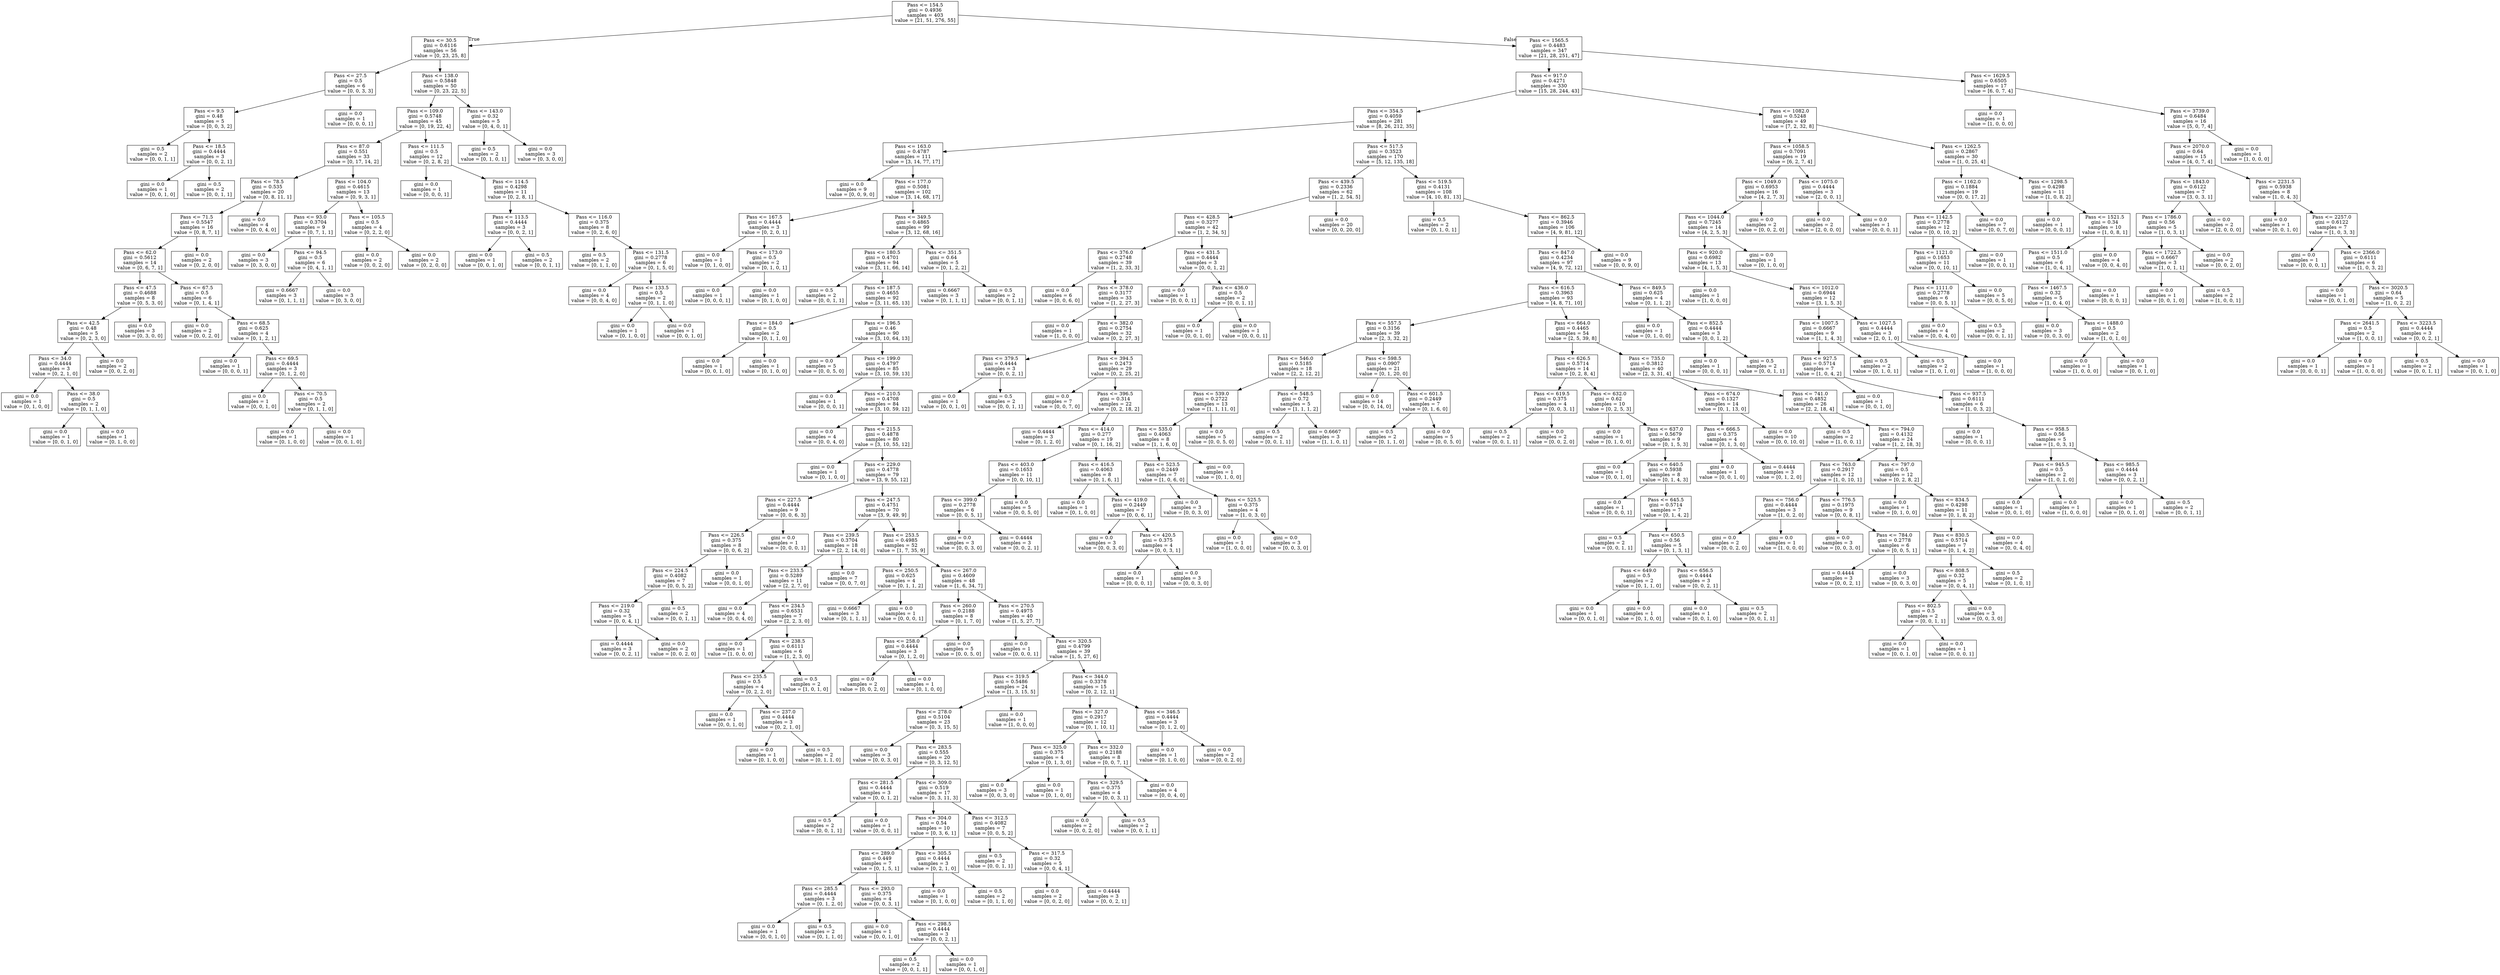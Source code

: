 digraph Tree {
node [shape=box] ;
0 [label="Pass <= 154.5\ngini = 0.4936\nsamples = 403\nvalue = [21, 51, 276, 55]"] ;
1 [label="Pass <= 30.5\ngini = 0.6116\nsamples = 56\nvalue = [0, 23, 25, 8]"] ;
0 -> 1 [labeldistance=2.5, labelangle=45, headlabel="True"] ;
2 [label="Pass <= 27.5\ngini = 0.5\nsamples = 6\nvalue = [0, 0, 3, 3]"] ;
1 -> 2 ;
3 [label="Pass <= 9.5\ngini = 0.48\nsamples = 5\nvalue = [0, 0, 3, 2]"] ;
2 -> 3 ;
4 [label="gini = 0.5\nsamples = 2\nvalue = [0, 0, 1, 1]"] ;
3 -> 4 ;
5 [label="Pass <= 18.5\ngini = 0.4444\nsamples = 3\nvalue = [0, 0, 2, 1]"] ;
3 -> 5 ;
6 [label="gini = 0.0\nsamples = 1\nvalue = [0, 0, 1, 0]"] ;
5 -> 6 ;
7 [label="gini = 0.5\nsamples = 2\nvalue = [0, 0, 1, 1]"] ;
5 -> 7 ;
8 [label="gini = 0.0\nsamples = 1\nvalue = [0, 0, 0, 1]"] ;
2 -> 8 ;
9 [label="Pass <= 138.0\ngini = 0.5848\nsamples = 50\nvalue = [0, 23, 22, 5]"] ;
1 -> 9 ;
10 [label="Pass <= 109.0\ngini = 0.5748\nsamples = 45\nvalue = [0, 19, 22, 4]"] ;
9 -> 10 ;
11 [label="Pass <= 87.0\ngini = 0.551\nsamples = 33\nvalue = [0, 17, 14, 2]"] ;
10 -> 11 ;
12 [label="Pass <= 78.5\ngini = 0.535\nsamples = 20\nvalue = [0, 8, 11, 1]"] ;
11 -> 12 ;
13 [label="Pass <= 71.5\ngini = 0.5547\nsamples = 16\nvalue = [0, 8, 7, 1]"] ;
12 -> 13 ;
14 [label="Pass <= 62.0\ngini = 0.5612\nsamples = 14\nvalue = [0, 6, 7, 1]"] ;
13 -> 14 ;
15 [label="Pass <= 47.5\ngini = 0.4688\nsamples = 8\nvalue = [0, 5, 3, 0]"] ;
14 -> 15 ;
16 [label="Pass <= 42.5\ngini = 0.48\nsamples = 5\nvalue = [0, 2, 3, 0]"] ;
15 -> 16 ;
17 [label="Pass <= 34.0\ngini = 0.4444\nsamples = 3\nvalue = [0, 2, 1, 0]"] ;
16 -> 17 ;
18 [label="gini = 0.0\nsamples = 1\nvalue = [0, 1, 0, 0]"] ;
17 -> 18 ;
19 [label="Pass <= 38.0\ngini = 0.5\nsamples = 2\nvalue = [0, 1, 1, 0]"] ;
17 -> 19 ;
20 [label="gini = 0.0\nsamples = 1\nvalue = [0, 0, 1, 0]"] ;
19 -> 20 ;
21 [label="gini = 0.0\nsamples = 1\nvalue = [0, 1, 0, 0]"] ;
19 -> 21 ;
22 [label="gini = 0.0\nsamples = 2\nvalue = [0, 0, 2, 0]"] ;
16 -> 22 ;
23 [label="gini = 0.0\nsamples = 3\nvalue = [0, 3, 0, 0]"] ;
15 -> 23 ;
24 [label="Pass <= 67.5\ngini = 0.5\nsamples = 6\nvalue = [0, 1, 4, 1]"] ;
14 -> 24 ;
25 [label="gini = 0.0\nsamples = 2\nvalue = [0, 0, 2, 0]"] ;
24 -> 25 ;
26 [label="Pass <= 68.5\ngini = 0.625\nsamples = 4\nvalue = [0, 1, 2, 1]"] ;
24 -> 26 ;
27 [label="gini = 0.0\nsamples = 1\nvalue = [0, 0, 0, 1]"] ;
26 -> 27 ;
28 [label="Pass <= 69.5\ngini = 0.4444\nsamples = 3\nvalue = [0, 1, 2, 0]"] ;
26 -> 28 ;
29 [label="gini = 0.0\nsamples = 1\nvalue = [0, 0, 1, 0]"] ;
28 -> 29 ;
30 [label="Pass <= 70.5\ngini = 0.5\nsamples = 2\nvalue = [0, 1, 1, 0]"] ;
28 -> 30 ;
31 [label="gini = 0.0\nsamples = 1\nvalue = [0, 1, 0, 0]"] ;
30 -> 31 ;
32 [label="gini = 0.0\nsamples = 1\nvalue = [0, 0, 1, 0]"] ;
30 -> 32 ;
33 [label="gini = 0.0\nsamples = 2\nvalue = [0, 2, 0, 0]"] ;
13 -> 33 ;
34 [label="gini = 0.0\nsamples = 4\nvalue = [0, 0, 4, 0]"] ;
12 -> 34 ;
35 [label="Pass <= 104.0\ngini = 0.4615\nsamples = 13\nvalue = [0, 9, 3, 1]"] ;
11 -> 35 ;
36 [label="Pass <= 93.0\ngini = 0.3704\nsamples = 9\nvalue = [0, 7, 1, 1]"] ;
35 -> 36 ;
37 [label="gini = 0.0\nsamples = 3\nvalue = [0, 3, 0, 0]"] ;
36 -> 37 ;
38 [label="Pass <= 94.5\ngini = 0.5\nsamples = 6\nvalue = [0, 4, 1, 1]"] ;
36 -> 38 ;
39 [label="gini = 0.6667\nsamples = 3\nvalue = [0, 1, 1, 1]"] ;
38 -> 39 ;
40 [label="gini = 0.0\nsamples = 3\nvalue = [0, 3, 0, 0]"] ;
38 -> 40 ;
41 [label="Pass <= 105.5\ngini = 0.5\nsamples = 4\nvalue = [0, 2, 2, 0]"] ;
35 -> 41 ;
42 [label="gini = 0.0\nsamples = 2\nvalue = [0, 0, 2, 0]"] ;
41 -> 42 ;
43 [label="gini = 0.0\nsamples = 2\nvalue = [0, 2, 0, 0]"] ;
41 -> 43 ;
44 [label="Pass <= 111.5\ngini = 0.5\nsamples = 12\nvalue = [0, 2, 8, 2]"] ;
10 -> 44 ;
45 [label="gini = 0.0\nsamples = 1\nvalue = [0, 0, 0, 1]"] ;
44 -> 45 ;
46 [label="Pass <= 114.5\ngini = 0.4298\nsamples = 11\nvalue = [0, 2, 8, 1]"] ;
44 -> 46 ;
47 [label="Pass <= 113.5\ngini = 0.4444\nsamples = 3\nvalue = [0, 0, 2, 1]"] ;
46 -> 47 ;
48 [label="gini = 0.0\nsamples = 1\nvalue = [0, 0, 1, 0]"] ;
47 -> 48 ;
49 [label="gini = 0.5\nsamples = 2\nvalue = [0, 0, 1, 1]"] ;
47 -> 49 ;
50 [label="Pass <= 116.0\ngini = 0.375\nsamples = 8\nvalue = [0, 2, 6, 0]"] ;
46 -> 50 ;
51 [label="gini = 0.5\nsamples = 2\nvalue = [0, 1, 1, 0]"] ;
50 -> 51 ;
52 [label="Pass <= 131.5\ngini = 0.2778\nsamples = 6\nvalue = [0, 1, 5, 0]"] ;
50 -> 52 ;
53 [label="gini = 0.0\nsamples = 4\nvalue = [0, 0, 4, 0]"] ;
52 -> 53 ;
54 [label="Pass <= 133.5\ngini = 0.5\nsamples = 2\nvalue = [0, 1, 1, 0]"] ;
52 -> 54 ;
55 [label="gini = 0.0\nsamples = 1\nvalue = [0, 1, 0, 0]"] ;
54 -> 55 ;
56 [label="gini = 0.0\nsamples = 1\nvalue = [0, 0, 1, 0]"] ;
54 -> 56 ;
57 [label="Pass <= 143.0\ngini = 0.32\nsamples = 5\nvalue = [0, 4, 0, 1]"] ;
9 -> 57 ;
58 [label="gini = 0.5\nsamples = 2\nvalue = [0, 1, 0, 1]"] ;
57 -> 58 ;
59 [label="gini = 0.0\nsamples = 3\nvalue = [0, 3, 0, 0]"] ;
57 -> 59 ;
60 [label="Pass <= 1565.5\ngini = 0.4483\nsamples = 347\nvalue = [21, 28, 251, 47]"] ;
0 -> 60 [labeldistance=2.5, labelangle=-45, headlabel="False"] ;
61 [label="Pass <= 917.0\ngini = 0.4271\nsamples = 330\nvalue = [15, 28, 244, 43]"] ;
60 -> 61 ;
62 [label="Pass <= 354.5\ngini = 0.4059\nsamples = 281\nvalue = [8, 26, 212, 35]"] ;
61 -> 62 ;
63 [label="Pass <= 163.0\ngini = 0.4787\nsamples = 111\nvalue = [3, 14, 77, 17]"] ;
62 -> 63 ;
64 [label="gini = 0.0\nsamples = 9\nvalue = [0, 0, 9, 0]"] ;
63 -> 64 ;
65 [label="Pass <= 177.0\ngini = 0.5081\nsamples = 102\nvalue = [3, 14, 68, 17]"] ;
63 -> 65 ;
66 [label="Pass <= 167.5\ngini = 0.4444\nsamples = 3\nvalue = [0, 2, 0, 1]"] ;
65 -> 66 ;
67 [label="gini = 0.0\nsamples = 1\nvalue = [0, 1, 0, 0]"] ;
66 -> 67 ;
68 [label="Pass <= 173.0\ngini = 0.5\nsamples = 2\nvalue = [0, 1, 0, 1]"] ;
66 -> 68 ;
69 [label="gini = 0.0\nsamples = 1\nvalue = [0, 0, 0, 1]"] ;
68 -> 69 ;
70 [label="gini = 0.0\nsamples = 1\nvalue = [0, 1, 0, 0]"] ;
68 -> 70 ;
71 [label="Pass <= 349.5\ngini = 0.4865\nsamples = 99\nvalue = [3, 12, 68, 16]"] ;
65 -> 71 ;
72 [label="Pass <= 180.5\ngini = 0.4701\nsamples = 94\nvalue = [3, 11, 66, 14]"] ;
71 -> 72 ;
73 [label="gini = 0.5\nsamples = 2\nvalue = [0, 0, 1, 1]"] ;
72 -> 73 ;
74 [label="Pass <= 187.5\ngini = 0.4655\nsamples = 92\nvalue = [3, 11, 65, 13]"] ;
72 -> 74 ;
75 [label="Pass <= 184.0\ngini = 0.5\nsamples = 2\nvalue = [0, 1, 1, 0]"] ;
74 -> 75 ;
76 [label="gini = 0.0\nsamples = 1\nvalue = [0, 0, 1, 0]"] ;
75 -> 76 ;
77 [label="gini = 0.0\nsamples = 1\nvalue = [0, 1, 0, 0]"] ;
75 -> 77 ;
78 [label="Pass <= 196.5\ngini = 0.46\nsamples = 90\nvalue = [3, 10, 64, 13]"] ;
74 -> 78 ;
79 [label="gini = 0.0\nsamples = 5\nvalue = [0, 0, 5, 0]"] ;
78 -> 79 ;
80 [label="Pass <= 199.0\ngini = 0.4797\nsamples = 85\nvalue = [3, 10, 59, 13]"] ;
78 -> 80 ;
81 [label="gini = 0.0\nsamples = 1\nvalue = [0, 0, 0, 1]"] ;
80 -> 81 ;
82 [label="Pass <= 210.5\ngini = 0.4708\nsamples = 84\nvalue = [3, 10, 59, 12]"] ;
80 -> 82 ;
83 [label="gini = 0.0\nsamples = 4\nvalue = [0, 0, 4, 0]"] ;
82 -> 83 ;
84 [label="Pass <= 215.5\ngini = 0.4878\nsamples = 80\nvalue = [3, 10, 55, 12]"] ;
82 -> 84 ;
85 [label="gini = 0.0\nsamples = 1\nvalue = [0, 1, 0, 0]"] ;
84 -> 85 ;
86 [label="Pass <= 229.0\ngini = 0.4778\nsamples = 79\nvalue = [3, 9, 55, 12]"] ;
84 -> 86 ;
87 [label="Pass <= 227.5\ngini = 0.4444\nsamples = 9\nvalue = [0, 0, 6, 3]"] ;
86 -> 87 ;
88 [label="Pass <= 226.5\ngini = 0.375\nsamples = 8\nvalue = [0, 0, 6, 2]"] ;
87 -> 88 ;
89 [label="Pass <= 224.5\ngini = 0.4082\nsamples = 7\nvalue = [0, 0, 5, 2]"] ;
88 -> 89 ;
90 [label="Pass <= 219.0\ngini = 0.32\nsamples = 5\nvalue = [0, 0, 4, 1]"] ;
89 -> 90 ;
91 [label="gini = 0.4444\nsamples = 3\nvalue = [0, 0, 2, 1]"] ;
90 -> 91 ;
92 [label="gini = 0.0\nsamples = 2\nvalue = [0, 0, 2, 0]"] ;
90 -> 92 ;
93 [label="gini = 0.5\nsamples = 2\nvalue = [0, 0, 1, 1]"] ;
89 -> 93 ;
94 [label="gini = 0.0\nsamples = 1\nvalue = [0, 0, 1, 0]"] ;
88 -> 94 ;
95 [label="gini = 0.0\nsamples = 1\nvalue = [0, 0, 0, 1]"] ;
87 -> 95 ;
96 [label="Pass <= 247.5\ngini = 0.4751\nsamples = 70\nvalue = [3, 9, 49, 9]"] ;
86 -> 96 ;
97 [label="Pass <= 239.5\ngini = 0.3704\nsamples = 18\nvalue = [2, 2, 14, 0]"] ;
96 -> 97 ;
98 [label="Pass <= 233.5\ngini = 0.5289\nsamples = 11\nvalue = [2, 2, 7, 0]"] ;
97 -> 98 ;
99 [label="gini = 0.0\nsamples = 4\nvalue = [0, 0, 4, 0]"] ;
98 -> 99 ;
100 [label="Pass <= 234.5\ngini = 0.6531\nsamples = 7\nvalue = [2, 2, 3, 0]"] ;
98 -> 100 ;
101 [label="gini = 0.0\nsamples = 1\nvalue = [1, 0, 0, 0]"] ;
100 -> 101 ;
102 [label="Pass <= 238.5\ngini = 0.6111\nsamples = 6\nvalue = [1, 2, 3, 0]"] ;
100 -> 102 ;
103 [label="Pass <= 235.5\ngini = 0.5\nsamples = 4\nvalue = [0, 2, 2, 0]"] ;
102 -> 103 ;
104 [label="gini = 0.0\nsamples = 1\nvalue = [0, 0, 1, 0]"] ;
103 -> 104 ;
105 [label="Pass <= 237.0\ngini = 0.4444\nsamples = 3\nvalue = [0, 2, 1, 0]"] ;
103 -> 105 ;
106 [label="gini = 0.0\nsamples = 1\nvalue = [0, 1, 0, 0]"] ;
105 -> 106 ;
107 [label="gini = 0.5\nsamples = 2\nvalue = [0, 1, 1, 0]"] ;
105 -> 107 ;
108 [label="gini = 0.5\nsamples = 2\nvalue = [1, 0, 1, 0]"] ;
102 -> 108 ;
109 [label="gini = 0.0\nsamples = 7\nvalue = [0, 0, 7, 0]"] ;
97 -> 109 ;
110 [label="Pass <= 253.5\ngini = 0.4985\nsamples = 52\nvalue = [1, 7, 35, 9]"] ;
96 -> 110 ;
111 [label="Pass <= 250.5\ngini = 0.625\nsamples = 4\nvalue = [0, 1, 1, 2]"] ;
110 -> 111 ;
112 [label="gini = 0.6667\nsamples = 3\nvalue = [0, 1, 1, 1]"] ;
111 -> 112 ;
113 [label="gini = 0.0\nsamples = 1\nvalue = [0, 0, 0, 1]"] ;
111 -> 113 ;
114 [label="Pass <= 267.0\ngini = 0.4609\nsamples = 48\nvalue = [1, 6, 34, 7]"] ;
110 -> 114 ;
115 [label="Pass <= 260.0\ngini = 0.2188\nsamples = 8\nvalue = [0, 1, 7, 0]"] ;
114 -> 115 ;
116 [label="Pass <= 258.0\ngini = 0.4444\nsamples = 3\nvalue = [0, 1, 2, 0]"] ;
115 -> 116 ;
117 [label="gini = 0.0\nsamples = 2\nvalue = [0, 0, 2, 0]"] ;
116 -> 117 ;
118 [label="gini = 0.0\nsamples = 1\nvalue = [0, 1, 0, 0]"] ;
116 -> 118 ;
119 [label="gini = 0.0\nsamples = 5\nvalue = [0, 0, 5, 0]"] ;
115 -> 119 ;
120 [label="Pass <= 270.5\ngini = 0.4975\nsamples = 40\nvalue = [1, 5, 27, 7]"] ;
114 -> 120 ;
121 [label="gini = 0.0\nsamples = 1\nvalue = [0, 0, 0, 1]"] ;
120 -> 121 ;
122 [label="Pass <= 320.5\ngini = 0.4799\nsamples = 39\nvalue = [1, 5, 27, 6]"] ;
120 -> 122 ;
123 [label="Pass <= 319.5\ngini = 0.5486\nsamples = 24\nvalue = [1, 3, 15, 5]"] ;
122 -> 123 ;
124 [label="Pass <= 278.0\ngini = 0.5104\nsamples = 23\nvalue = [0, 3, 15, 5]"] ;
123 -> 124 ;
125 [label="gini = 0.0\nsamples = 3\nvalue = [0, 0, 3, 0]"] ;
124 -> 125 ;
126 [label="Pass <= 283.5\ngini = 0.555\nsamples = 20\nvalue = [0, 3, 12, 5]"] ;
124 -> 126 ;
127 [label="Pass <= 281.5\ngini = 0.4444\nsamples = 3\nvalue = [0, 0, 1, 2]"] ;
126 -> 127 ;
128 [label="gini = 0.5\nsamples = 2\nvalue = [0, 0, 1, 1]"] ;
127 -> 128 ;
129 [label="gini = 0.0\nsamples = 1\nvalue = [0, 0, 0, 1]"] ;
127 -> 129 ;
130 [label="Pass <= 309.0\ngini = 0.519\nsamples = 17\nvalue = [0, 3, 11, 3]"] ;
126 -> 130 ;
131 [label="Pass <= 304.0\ngini = 0.54\nsamples = 10\nvalue = [0, 3, 6, 1]"] ;
130 -> 131 ;
132 [label="Pass <= 289.0\ngini = 0.449\nsamples = 7\nvalue = [0, 1, 5, 1]"] ;
131 -> 132 ;
133 [label="Pass <= 285.5\ngini = 0.4444\nsamples = 3\nvalue = [0, 1, 2, 0]"] ;
132 -> 133 ;
134 [label="gini = 0.0\nsamples = 1\nvalue = [0, 0, 1, 0]"] ;
133 -> 134 ;
135 [label="gini = 0.5\nsamples = 2\nvalue = [0, 1, 1, 0]"] ;
133 -> 135 ;
136 [label="Pass <= 293.0\ngini = 0.375\nsamples = 4\nvalue = [0, 0, 3, 1]"] ;
132 -> 136 ;
137 [label="gini = 0.0\nsamples = 1\nvalue = [0, 0, 1, 0]"] ;
136 -> 137 ;
138 [label="Pass <= 298.5\ngini = 0.4444\nsamples = 3\nvalue = [0, 0, 2, 1]"] ;
136 -> 138 ;
139 [label="gini = 0.5\nsamples = 2\nvalue = [0, 0, 1, 1]"] ;
138 -> 139 ;
140 [label="gini = 0.0\nsamples = 1\nvalue = [0, 0, 1, 0]"] ;
138 -> 140 ;
141 [label="Pass <= 305.5\ngini = 0.4444\nsamples = 3\nvalue = [0, 2, 1, 0]"] ;
131 -> 141 ;
142 [label="gini = 0.0\nsamples = 1\nvalue = [0, 1, 0, 0]"] ;
141 -> 142 ;
143 [label="gini = 0.5\nsamples = 2\nvalue = [0, 1, 1, 0]"] ;
141 -> 143 ;
144 [label="Pass <= 312.5\ngini = 0.4082\nsamples = 7\nvalue = [0, 0, 5, 2]"] ;
130 -> 144 ;
145 [label="gini = 0.5\nsamples = 2\nvalue = [0, 0, 1, 1]"] ;
144 -> 145 ;
146 [label="Pass <= 317.5\ngini = 0.32\nsamples = 5\nvalue = [0, 0, 4, 1]"] ;
144 -> 146 ;
147 [label="gini = 0.0\nsamples = 2\nvalue = [0, 0, 2, 0]"] ;
146 -> 147 ;
148 [label="gini = 0.4444\nsamples = 3\nvalue = [0, 0, 2, 1]"] ;
146 -> 148 ;
149 [label="gini = 0.0\nsamples = 1\nvalue = [1, 0, 0, 0]"] ;
123 -> 149 ;
150 [label="Pass <= 344.0\ngini = 0.3378\nsamples = 15\nvalue = [0, 2, 12, 1]"] ;
122 -> 150 ;
151 [label="Pass <= 327.0\ngini = 0.2917\nsamples = 12\nvalue = [0, 1, 10, 1]"] ;
150 -> 151 ;
152 [label="Pass <= 325.0\ngini = 0.375\nsamples = 4\nvalue = [0, 1, 3, 0]"] ;
151 -> 152 ;
153 [label="gini = 0.0\nsamples = 3\nvalue = [0, 0, 3, 0]"] ;
152 -> 153 ;
154 [label="gini = 0.0\nsamples = 1\nvalue = [0, 1, 0, 0]"] ;
152 -> 154 ;
155 [label="Pass <= 332.0\ngini = 0.2188\nsamples = 8\nvalue = [0, 0, 7, 1]"] ;
151 -> 155 ;
156 [label="Pass <= 329.5\ngini = 0.375\nsamples = 4\nvalue = [0, 0, 3, 1]"] ;
155 -> 156 ;
157 [label="gini = 0.0\nsamples = 2\nvalue = [0, 0, 2, 0]"] ;
156 -> 157 ;
158 [label="gini = 0.5\nsamples = 2\nvalue = [0, 0, 1, 1]"] ;
156 -> 158 ;
159 [label="gini = 0.0\nsamples = 4\nvalue = [0, 0, 4, 0]"] ;
155 -> 159 ;
160 [label="Pass <= 346.5\ngini = 0.4444\nsamples = 3\nvalue = [0, 1, 2, 0]"] ;
150 -> 160 ;
161 [label="gini = 0.0\nsamples = 1\nvalue = [0, 1, 0, 0]"] ;
160 -> 161 ;
162 [label="gini = 0.0\nsamples = 2\nvalue = [0, 0, 2, 0]"] ;
160 -> 162 ;
163 [label="Pass <= 351.5\ngini = 0.64\nsamples = 5\nvalue = [0, 1, 2, 2]"] ;
71 -> 163 ;
164 [label="gini = 0.6667\nsamples = 3\nvalue = [0, 1, 1, 1]"] ;
163 -> 164 ;
165 [label="gini = 0.5\nsamples = 2\nvalue = [0, 0, 1, 1]"] ;
163 -> 165 ;
166 [label="Pass <= 517.5\ngini = 0.3523\nsamples = 170\nvalue = [5, 12, 135, 18]"] ;
62 -> 166 ;
167 [label="Pass <= 439.5\ngini = 0.2336\nsamples = 62\nvalue = [1, 2, 54, 5]"] ;
166 -> 167 ;
168 [label="Pass <= 428.5\ngini = 0.3277\nsamples = 42\nvalue = [1, 2, 34, 5]"] ;
167 -> 168 ;
169 [label="Pass <= 376.0\ngini = 0.2748\nsamples = 39\nvalue = [1, 2, 33, 3]"] ;
168 -> 169 ;
170 [label="gini = 0.0\nsamples = 6\nvalue = [0, 0, 6, 0]"] ;
169 -> 170 ;
171 [label="Pass <= 378.0\ngini = 0.3177\nsamples = 33\nvalue = [1, 2, 27, 3]"] ;
169 -> 171 ;
172 [label="gini = 0.0\nsamples = 1\nvalue = [1, 0, 0, 0]"] ;
171 -> 172 ;
173 [label="Pass <= 382.0\ngini = 0.2754\nsamples = 32\nvalue = [0, 2, 27, 3]"] ;
171 -> 173 ;
174 [label="Pass <= 379.5\ngini = 0.4444\nsamples = 3\nvalue = [0, 0, 2, 1]"] ;
173 -> 174 ;
175 [label="gini = 0.0\nsamples = 1\nvalue = [0, 0, 1, 0]"] ;
174 -> 175 ;
176 [label="gini = 0.5\nsamples = 2\nvalue = [0, 0, 1, 1]"] ;
174 -> 176 ;
177 [label="Pass <= 394.5\ngini = 0.2473\nsamples = 29\nvalue = [0, 2, 25, 2]"] ;
173 -> 177 ;
178 [label="gini = 0.0\nsamples = 7\nvalue = [0, 0, 7, 0]"] ;
177 -> 178 ;
179 [label="Pass <= 396.5\ngini = 0.314\nsamples = 22\nvalue = [0, 2, 18, 2]"] ;
177 -> 179 ;
180 [label="gini = 0.4444\nsamples = 3\nvalue = [0, 1, 2, 0]"] ;
179 -> 180 ;
181 [label="Pass <= 414.0\ngini = 0.277\nsamples = 19\nvalue = [0, 1, 16, 2]"] ;
179 -> 181 ;
182 [label="Pass <= 403.0\ngini = 0.1653\nsamples = 11\nvalue = [0, 0, 10, 1]"] ;
181 -> 182 ;
183 [label="Pass <= 399.0\ngini = 0.2778\nsamples = 6\nvalue = [0, 0, 5, 1]"] ;
182 -> 183 ;
184 [label="gini = 0.0\nsamples = 3\nvalue = [0, 0, 3, 0]"] ;
183 -> 184 ;
185 [label="gini = 0.4444\nsamples = 3\nvalue = [0, 0, 2, 1]"] ;
183 -> 185 ;
186 [label="gini = 0.0\nsamples = 5\nvalue = [0, 0, 5, 0]"] ;
182 -> 186 ;
187 [label="Pass <= 416.5\ngini = 0.4063\nsamples = 8\nvalue = [0, 1, 6, 1]"] ;
181 -> 187 ;
188 [label="gini = 0.0\nsamples = 1\nvalue = [0, 1, 0, 0]"] ;
187 -> 188 ;
189 [label="Pass <= 419.0\ngini = 0.2449\nsamples = 7\nvalue = [0, 0, 6, 1]"] ;
187 -> 189 ;
190 [label="gini = 0.0\nsamples = 3\nvalue = [0, 0, 3, 0]"] ;
189 -> 190 ;
191 [label="Pass <= 420.5\ngini = 0.375\nsamples = 4\nvalue = [0, 0, 3, 1]"] ;
189 -> 191 ;
192 [label="gini = 0.0\nsamples = 1\nvalue = [0, 0, 0, 1]"] ;
191 -> 192 ;
193 [label="gini = 0.0\nsamples = 3\nvalue = [0, 0, 3, 0]"] ;
191 -> 193 ;
194 [label="Pass <= 431.5\ngini = 0.4444\nsamples = 3\nvalue = [0, 0, 1, 2]"] ;
168 -> 194 ;
195 [label="gini = 0.0\nsamples = 1\nvalue = [0, 0, 0, 1]"] ;
194 -> 195 ;
196 [label="Pass <= 436.0\ngini = 0.5\nsamples = 2\nvalue = [0, 0, 1, 1]"] ;
194 -> 196 ;
197 [label="gini = 0.0\nsamples = 1\nvalue = [0, 0, 1, 0]"] ;
196 -> 197 ;
198 [label="gini = 0.0\nsamples = 1\nvalue = [0, 0, 0, 1]"] ;
196 -> 198 ;
199 [label="gini = 0.0\nsamples = 20\nvalue = [0, 0, 20, 0]"] ;
167 -> 199 ;
200 [label="Pass <= 519.5\ngini = 0.4131\nsamples = 108\nvalue = [4, 10, 81, 13]"] ;
166 -> 200 ;
201 [label="gini = 0.5\nsamples = 2\nvalue = [0, 1, 0, 1]"] ;
200 -> 201 ;
202 [label="Pass <= 862.5\ngini = 0.3946\nsamples = 106\nvalue = [4, 9, 81, 12]"] ;
200 -> 202 ;
203 [label="Pass <= 847.0\ngini = 0.4234\nsamples = 97\nvalue = [4, 9, 72, 12]"] ;
202 -> 203 ;
204 [label="Pass <= 616.5\ngini = 0.3963\nsamples = 93\nvalue = [4, 8, 71, 10]"] ;
203 -> 204 ;
205 [label="Pass <= 557.5\ngini = 0.3156\nsamples = 39\nvalue = [2, 3, 32, 2]"] ;
204 -> 205 ;
206 [label="Pass <= 546.0\ngini = 0.5185\nsamples = 18\nvalue = [2, 2, 12, 2]"] ;
205 -> 206 ;
207 [label="Pass <= 539.0\ngini = 0.2722\nsamples = 13\nvalue = [1, 1, 11, 0]"] ;
206 -> 207 ;
208 [label="Pass <= 535.0\ngini = 0.4063\nsamples = 8\nvalue = [1, 1, 6, 0]"] ;
207 -> 208 ;
209 [label="Pass <= 523.5\ngini = 0.2449\nsamples = 7\nvalue = [1, 0, 6, 0]"] ;
208 -> 209 ;
210 [label="gini = 0.0\nsamples = 3\nvalue = [0, 0, 3, 0]"] ;
209 -> 210 ;
211 [label="Pass <= 525.5\ngini = 0.375\nsamples = 4\nvalue = [1, 0, 3, 0]"] ;
209 -> 211 ;
212 [label="gini = 0.0\nsamples = 1\nvalue = [1, 0, 0, 0]"] ;
211 -> 212 ;
213 [label="gini = 0.0\nsamples = 3\nvalue = [0, 0, 3, 0]"] ;
211 -> 213 ;
214 [label="gini = 0.0\nsamples = 1\nvalue = [0, 1, 0, 0]"] ;
208 -> 214 ;
215 [label="gini = 0.0\nsamples = 5\nvalue = [0, 0, 5, 0]"] ;
207 -> 215 ;
216 [label="Pass <= 548.5\ngini = 0.72\nsamples = 5\nvalue = [1, 1, 1, 2]"] ;
206 -> 216 ;
217 [label="gini = 0.5\nsamples = 2\nvalue = [0, 0, 1, 1]"] ;
216 -> 217 ;
218 [label="gini = 0.6667\nsamples = 3\nvalue = [1, 1, 0, 1]"] ;
216 -> 218 ;
219 [label="Pass <= 598.5\ngini = 0.0907\nsamples = 21\nvalue = [0, 1, 20, 0]"] ;
205 -> 219 ;
220 [label="gini = 0.0\nsamples = 14\nvalue = [0, 0, 14, 0]"] ;
219 -> 220 ;
221 [label="Pass <= 601.5\ngini = 0.2449\nsamples = 7\nvalue = [0, 1, 6, 0]"] ;
219 -> 221 ;
222 [label="gini = 0.5\nsamples = 2\nvalue = [0, 1, 1, 0]"] ;
221 -> 222 ;
223 [label="gini = 0.0\nsamples = 5\nvalue = [0, 0, 5, 0]"] ;
221 -> 223 ;
224 [label="Pass <= 664.0\ngini = 0.4465\nsamples = 54\nvalue = [2, 5, 39, 8]"] ;
204 -> 224 ;
225 [label="Pass <= 626.5\ngini = 0.5714\nsamples = 14\nvalue = [0, 2, 8, 4]"] ;
224 -> 225 ;
226 [label="Pass <= 619.5\ngini = 0.375\nsamples = 4\nvalue = [0, 0, 3, 1]"] ;
225 -> 226 ;
227 [label="gini = 0.5\nsamples = 2\nvalue = [0, 0, 1, 1]"] ;
226 -> 227 ;
228 [label="gini = 0.0\nsamples = 2\nvalue = [0, 0, 2, 0]"] ;
226 -> 228 ;
229 [label="Pass <= 632.0\ngini = 0.62\nsamples = 10\nvalue = [0, 2, 5, 3]"] ;
225 -> 229 ;
230 [label="gini = 0.0\nsamples = 1\nvalue = [0, 1, 0, 0]"] ;
229 -> 230 ;
231 [label="Pass <= 637.0\ngini = 0.5679\nsamples = 9\nvalue = [0, 1, 5, 3]"] ;
229 -> 231 ;
232 [label="gini = 0.0\nsamples = 1\nvalue = [0, 0, 1, 0]"] ;
231 -> 232 ;
233 [label="Pass <= 640.5\ngini = 0.5938\nsamples = 8\nvalue = [0, 1, 4, 3]"] ;
231 -> 233 ;
234 [label="gini = 0.0\nsamples = 1\nvalue = [0, 0, 0, 1]"] ;
233 -> 234 ;
235 [label="Pass <= 645.5\ngini = 0.5714\nsamples = 7\nvalue = [0, 1, 4, 2]"] ;
233 -> 235 ;
236 [label="gini = 0.5\nsamples = 2\nvalue = [0, 0, 1, 1]"] ;
235 -> 236 ;
237 [label="Pass <= 650.5\ngini = 0.56\nsamples = 5\nvalue = [0, 1, 3, 1]"] ;
235 -> 237 ;
238 [label="Pass <= 649.0\ngini = 0.5\nsamples = 2\nvalue = [0, 1, 1, 0]"] ;
237 -> 238 ;
239 [label="gini = 0.0\nsamples = 1\nvalue = [0, 0, 1, 0]"] ;
238 -> 239 ;
240 [label="gini = 0.0\nsamples = 1\nvalue = [0, 1, 0, 0]"] ;
238 -> 240 ;
241 [label="Pass <= 656.5\ngini = 0.4444\nsamples = 3\nvalue = [0, 0, 2, 1]"] ;
237 -> 241 ;
242 [label="gini = 0.0\nsamples = 1\nvalue = [0, 0, 1, 0]"] ;
241 -> 242 ;
243 [label="gini = 0.5\nsamples = 2\nvalue = [0, 0, 1, 1]"] ;
241 -> 243 ;
244 [label="Pass <= 735.0\ngini = 0.3812\nsamples = 40\nvalue = [2, 3, 31, 4]"] ;
224 -> 244 ;
245 [label="Pass <= 674.0\ngini = 0.1327\nsamples = 14\nvalue = [0, 1, 13, 0]"] ;
244 -> 245 ;
246 [label="Pass <= 666.5\ngini = 0.375\nsamples = 4\nvalue = [0, 1, 3, 0]"] ;
245 -> 246 ;
247 [label="gini = 0.0\nsamples = 1\nvalue = [0, 0, 1, 0]"] ;
246 -> 247 ;
248 [label="gini = 0.4444\nsamples = 3\nvalue = [0, 1, 2, 0]"] ;
246 -> 248 ;
249 [label="gini = 0.0\nsamples = 10\nvalue = [0, 0, 10, 0]"] ;
245 -> 249 ;
250 [label="Pass <= 741.0\ngini = 0.4852\nsamples = 26\nvalue = [2, 2, 18, 4]"] ;
244 -> 250 ;
251 [label="gini = 0.5\nsamples = 2\nvalue = [1, 0, 0, 1]"] ;
250 -> 251 ;
252 [label="Pass <= 794.0\ngini = 0.4132\nsamples = 24\nvalue = [1, 2, 18, 3]"] ;
250 -> 252 ;
253 [label="Pass <= 763.0\ngini = 0.2917\nsamples = 12\nvalue = [1, 0, 10, 1]"] ;
252 -> 253 ;
254 [label="Pass <= 756.0\ngini = 0.4444\nsamples = 3\nvalue = [1, 0, 2, 0]"] ;
253 -> 254 ;
255 [label="gini = 0.0\nsamples = 2\nvalue = [0, 0, 2, 0]"] ;
254 -> 255 ;
256 [label="gini = 0.0\nsamples = 1\nvalue = [1, 0, 0, 0]"] ;
254 -> 256 ;
257 [label="Pass <= 776.5\ngini = 0.1975\nsamples = 9\nvalue = [0, 0, 8, 1]"] ;
253 -> 257 ;
258 [label="gini = 0.0\nsamples = 3\nvalue = [0, 0, 3, 0]"] ;
257 -> 258 ;
259 [label="Pass <= 784.0\ngini = 0.2778\nsamples = 6\nvalue = [0, 0, 5, 1]"] ;
257 -> 259 ;
260 [label="gini = 0.4444\nsamples = 3\nvalue = [0, 0, 2, 1]"] ;
259 -> 260 ;
261 [label="gini = 0.0\nsamples = 3\nvalue = [0, 0, 3, 0]"] ;
259 -> 261 ;
262 [label="Pass <= 797.0\ngini = 0.5\nsamples = 12\nvalue = [0, 2, 8, 2]"] ;
252 -> 262 ;
263 [label="gini = 0.0\nsamples = 1\nvalue = [0, 1, 0, 0]"] ;
262 -> 263 ;
264 [label="Pass <= 834.5\ngini = 0.4298\nsamples = 11\nvalue = [0, 1, 8, 2]"] ;
262 -> 264 ;
265 [label="Pass <= 830.5\ngini = 0.5714\nsamples = 7\nvalue = [0, 1, 4, 2]"] ;
264 -> 265 ;
266 [label="Pass <= 808.5\ngini = 0.32\nsamples = 5\nvalue = [0, 0, 4, 1]"] ;
265 -> 266 ;
267 [label="Pass <= 802.5\ngini = 0.5\nsamples = 2\nvalue = [0, 0, 1, 1]"] ;
266 -> 267 ;
268 [label="gini = 0.0\nsamples = 1\nvalue = [0, 0, 1, 0]"] ;
267 -> 268 ;
269 [label="gini = 0.0\nsamples = 1\nvalue = [0, 0, 0, 1]"] ;
267 -> 269 ;
270 [label="gini = 0.0\nsamples = 3\nvalue = [0, 0, 3, 0]"] ;
266 -> 270 ;
271 [label="gini = 0.5\nsamples = 2\nvalue = [0, 1, 0, 1]"] ;
265 -> 271 ;
272 [label="gini = 0.0\nsamples = 4\nvalue = [0, 0, 4, 0]"] ;
264 -> 272 ;
273 [label="Pass <= 849.5\ngini = 0.625\nsamples = 4\nvalue = [0, 1, 1, 2]"] ;
203 -> 273 ;
274 [label="gini = 0.0\nsamples = 1\nvalue = [0, 1, 0, 0]"] ;
273 -> 274 ;
275 [label="Pass <= 852.5\ngini = 0.4444\nsamples = 3\nvalue = [0, 0, 1, 2]"] ;
273 -> 275 ;
276 [label="gini = 0.0\nsamples = 1\nvalue = [0, 0, 0, 1]"] ;
275 -> 276 ;
277 [label="gini = 0.5\nsamples = 2\nvalue = [0, 0, 1, 1]"] ;
275 -> 277 ;
278 [label="gini = 0.0\nsamples = 9\nvalue = [0, 0, 9, 0]"] ;
202 -> 278 ;
279 [label="Pass <= 1082.0\ngini = 0.5248\nsamples = 49\nvalue = [7, 2, 32, 8]"] ;
61 -> 279 ;
280 [label="Pass <= 1058.5\ngini = 0.7091\nsamples = 19\nvalue = [6, 2, 7, 4]"] ;
279 -> 280 ;
281 [label="Pass <= 1049.0\ngini = 0.6953\nsamples = 16\nvalue = [4, 2, 7, 3]"] ;
280 -> 281 ;
282 [label="Pass <= 1044.0\ngini = 0.7245\nsamples = 14\nvalue = [4, 2, 5, 3]"] ;
281 -> 282 ;
283 [label="Pass <= 920.0\ngini = 0.6982\nsamples = 13\nvalue = [4, 1, 5, 3]"] ;
282 -> 283 ;
284 [label="gini = 0.0\nsamples = 1\nvalue = [1, 0, 0, 0]"] ;
283 -> 284 ;
285 [label="Pass <= 1012.0\ngini = 0.6944\nsamples = 12\nvalue = [3, 1, 5, 3]"] ;
283 -> 285 ;
286 [label="Pass <= 1007.5\ngini = 0.6667\nsamples = 9\nvalue = [1, 1, 4, 3]"] ;
285 -> 286 ;
287 [label="Pass <= 927.5\ngini = 0.5714\nsamples = 7\nvalue = [1, 0, 4, 2]"] ;
286 -> 287 ;
288 [label="gini = 0.0\nsamples = 1\nvalue = [0, 0, 1, 0]"] ;
287 -> 288 ;
289 [label="Pass <= 937.5\ngini = 0.6111\nsamples = 6\nvalue = [1, 0, 3, 2]"] ;
287 -> 289 ;
290 [label="gini = 0.0\nsamples = 1\nvalue = [0, 0, 0, 1]"] ;
289 -> 290 ;
291 [label="Pass <= 958.5\ngini = 0.56\nsamples = 5\nvalue = [1, 0, 3, 1]"] ;
289 -> 291 ;
292 [label="Pass <= 945.5\ngini = 0.5\nsamples = 2\nvalue = [1, 0, 1, 0]"] ;
291 -> 292 ;
293 [label="gini = 0.0\nsamples = 1\nvalue = [0, 0, 1, 0]"] ;
292 -> 293 ;
294 [label="gini = 0.0\nsamples = 1\nvalue = [1, 0, 0, 0]"] ;
292 -> 294 ;
295 [label="Pass <= 985.5\ngini = 0.4444\nsamples = 3\nvalue = [0, 0, 2, 1]"] ;
291 -> 295 ;
296 [label="gini = 0.0\nsamples = 1\nvalue = [0, 0, 1, 0]"] ;
295 -> 296 ;
297 [label="gini = 0.5\nsamples = 2\nvalue = [0, 0, 1, 1]"] ;
295 -> 297 ;
298 [label="gini = 0.5\nsamples = 2\nvalue = [0, 1, 0, 1]"] ;
286 -> 298 ;
299 [label="Pass <= 1027.5\ngini = 0.4444\nsamples = 3\nvalue = [2, 0, 1, 0]"] ;
285 -> 299 ;
300 [label="gini = 0.5\nsamples = 2\nvalue = [1, 0, 1, 0]"] ;
299 -> 300 ;
301 [label="gini = 0.0\nsamples = 1\nvalue = [1, 0, 0, 0]"] ;
299 -> 301 ;
302 [label="gini = 0.0\nsamples = 1\nvalue = [0, 1, 0, 0]"] ;
282 -> 302 ;
303 [label="gini = 0.0\nsamples = 2\nvalue = [0, 0, 2, 0]"] ;
281 -> 303 ;
304 [label="Pass <= 1075.0\ngini = 0.4444\nsamples = 3\nvalue = [2, 0, 0, 1]"] ;
280 -> 304 ;
305 [label="gini = 0.0\nsamples = 2\nvalue = [2, 0, 0, 0]"] ;
304 -> 305 ;
306 [label="gini = 0.0\nsamples = 1\nvalue = [0, 0, 0, 1]"] ;
304 -> 306 ;
307 [label="Pass <= 1262.5\ngini = 0.2867\nsamples = 30\nvalue = [1, 0, 25, 4]"] ;
279 -> 307 ;
308 [label="Pass <= 1162.0\ngini = 0.1884\nsamples = 19\nvalue = [0, 0, 17, 2]"] ;
307 -> 308 ;
309 [label="Pass <= 1142.5\ngini = 0.2778\nsamples = 12\nvalue = [0, 0, 10, 2]"] ;
308 -> 309 ;
310 [label="Pass <= 1121.0\ngini = 0.1653\nsamples = 11\nvalue = [0, 0, 10, 1]"] ;
309 -> 310 ;
311 [label="Pass <= 1111.0\ngini = 0.2778\nsamples = 6\nvalue = [0, 0, 5, 1]"] ;
310 -> 311 ;
312 [label="gini = 0.0\nsamples = 4\nvalue = [0, 0, 4, 0]"] ;
311 -> 312 ;
313 [label="gini = 0.5\nsamples = 2\nvalue = [0, 0, 1, 1]"] ;
311 -> 313 ;
314 [label="gini = 0.0\nsamples = 5\nvalue = [0, 0, 5, 0]"] ;
310 -> 314 ;
315 [label="gini = 0.0\nsamples = 1\nvalue = [0, 0, 0, 1]"] ;
309 -> 315 ;
316 [label="gini = 0.0\nsamples = 7\nvalue = [0, 0, 7, 0]"] ;
308 -> 316 ;
317 [label="Pass <= 1298.5\ngini = 0.4298\nsamples = 11\nvalue = [1, 0, 8, 2]"] ;
307 -> 317 ;
318 [label="gini = 0.0\nsamples = 1\nvalue = [0, 0, 0, 1]"] ;
317 -> 318 ;
319 [label="Pass <= 1521.5\ngini = 0.34\nsamples = 10\nvalue = [1, 0, 8, 1]"] ;
317 -> 319 ;
320 [label="Pass <= 1511.0\ngini = 0.5\nsamples = 6\nvalue = [1, 0, 4, 1]"] ;
319 -> 320 ;
321 [label="Pass <= 1467.5\ngini = 0.32\nsamples = 5\nvalue = [1, 0, 4, 0]"] ;
320 -> 321 ;
322 [label="gini = 0.0\nsamples = 3\nvalue = [0, 0, 3, 0]"] ;
321 -> 322 ;
323 [label="Pass <= 1488.0\ngini = 0.5\nsamples = 2\nvalue = [1, 0, 1, 0]"] ;
321 -> 323 ;
324 [label="gini = 0.0\nsamples = 1\nvalue = [1, 0, 0, 0]"] ;
323 -> 324 ;
325 [label="gini = 0.0\nsamples = 1\nvalue = [0, 0, 1, 0]"] ;
323 -> 325 ;
326 [label="gini = 0.0\nsamples = 1\nvalue = [0, 0, 0, 1]"] ;
320 -> 326 ;
327 [label="gini = 0.0\nsamples = 4\nvalue = [0, 0, 4, 0]"] ;
319 -> 327 ;
328 [label="Pass <= 1629.5\ngini = 0.6505\nsamples = 17\nvalue = [6, 0, 7, 4]"] ;
60 -> 328 ;
329 [label="gini = 0.0\nsamples = 1\nvalue = [1, 0, 0, 0]"] ;
328 -> 329 ;
330 [label="Pass <= 3739.0\ngini = 0.6484\nsamples = 16\nvalue = [5, 0, 7, 4]"] ;
328 -> 330 ;
331 [label="Pass <= 2070.0\ngini = 0.64\nsamples = 15\nvalue = [4, 0, 7, 4]"] ;
330 -> 331 ;
332 [label="Pass <= 1843.0\ngini = 0.6122\nsamples = 7\nvalue = [3, 0, 3, 1]"] ;
331 -> 332 ;
333 [label="Pass <= 1786.0\ngini = 0.56\nsamples = 5\nvalue = [1, 0, 3, 1]"] ;
332 -> 333 ;
334 [label="Pass <= 1722.5\ngini = 0.6667\nsamples = 3\nvalue = [1, 0, 1, 1]"] ;
333 -> 334 ;
335 [label="gini = 0.0\nsamples = 1\nvalue = [0, 0, 1, 0]"] ;
334 -> 335 ;
336 [label="gini = 0.5\nsamples = 2\nvalue = [1, 0, 0, 1]"] ;
334 -> 336 ;
337 [label="gini = 0.0\nsamples = 2\nvalue = [0, 0, 2, 0]"] ;
333 -> 337 ;
338 [label="gini = 0.0\nsamples = 2\nvalue = [2, 0, 0, 0]"] ;
332 -> 338 ;
339 [label="Pass <= 2231.5\ngini = 0.5938\nsamples = 8\nvalue = [1, 0, 4, 3]"] ;
331 -> 339 ;
340 [label="gini = 0.0\nsamples = 1\nvalue = [0, 0, 1, 0]"] ;
339 -> 340 ;
341 [label="Pass <= 2257.0\ngini = 0.6122\nsamples = 7\nvalue = [1, 0, 3, 3]"] ;
339 -> 341 ;
342 [label="gini = 0.0\nsamples = 1\nvalue = [0, 0, 0, 1]"] ;
341 -> 342 ;
343 [label="Pass <= 2366.0\ngini = 0.6111\nsamples = 6\nvalue = [1, 0, 3, 2]"] ;
341 -> 343 ;
344 [label="gini = 0.0\nsamples = 1\nvalue = [0, 0, 1, 0]"] ;
343 -> 344 ;
345 [label="Pass <= 3020.5\ngini = 0.64\nsamples = 5\nvalue = [1, 0, 2, 2]"] ;
343 -> 345 ;
346 [label="Pass <= 2641.5\ngini = 0.5\nsamples = 2\nvalue = [1, 0, 0, 1]"] ;
345 -> 346 ;
347 [label="gini = 0.0\nsamples = 1\nvalue = [0, 0, 0, 1]"] ;
346 -> 347 ;
348 [label="gini = 0.0\nsamples = 1\nvalue = [1, 0, 0, 0]"] ;
346 -> 348 ;
349 [label="Pass <= 3223.5\ngini = 0.4444\nsamples = 3\nvalue = [0, 0, 2, 1]"] ;
345 -> 349 ;
350 [label="gini = 0.5\nsamples = 2\nvalue = [0, 0, 1, 1]"] ;
349 -> 350 ;
351 [label="gini = 0.0\nsamples = 1\nvalue = [0, 0, 1, 0]"] ;
349 -> 351 ;
352 [label="gini = 0.0\nsamples = 1\nvalue = [1, 0, 0, 0]"] ;
330 -> 352 ;
}